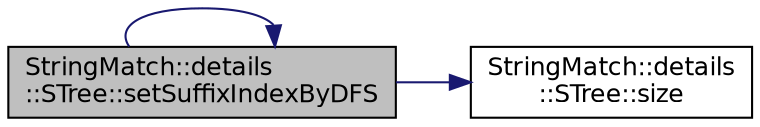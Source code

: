 digraph "StringMatch::details::STree::setSuffixIndexByDFS"
{
 // INTERACTIVE_SVG=YES
 // LATEX_PDF_SIZE
  edge [fontname="Helvetica",fontsize="12",labelfontname="Helvetica",labelfontsize="12"];
  node [fontname="Helvetica",fontsize="12",shape=record];
  rankdir="LR";
  Node1 [label="StringMatch::details\l::STree::setSuffixIndexByDFS",height=0.2,width=0.4,color="black", fillcolor="grey75", style="filled", fontcolor="black",tooltip=" "];
  Node1 -> Node1 [color="midnightblue",fontsize="12",style="solid",fontname="Helvetica"];
  Node1 -> Node2 [color="midnightblue",fontsize="12",style="solid",fontname="Helvetica"];
  Node2 [label="StringMatch::details\l::STree::size",height=0.2,width=0.4,color="black", fillcolor="white", style="filled",URL="$a00885.html#a163d18dcc91683fb4a15c1c39d551bcb",tooltip=" "];
}
